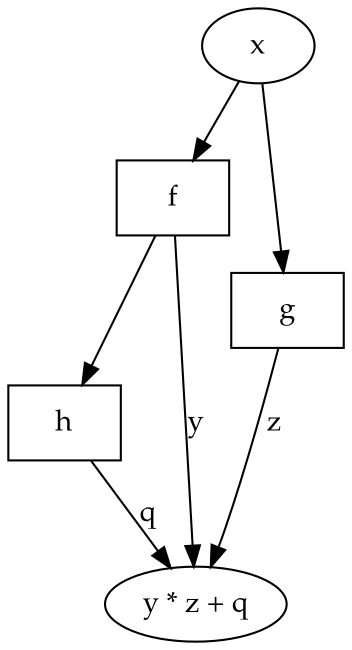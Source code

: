 
digraph {

    node [shape=box, fontname="palatino"] ;
    edge [fontname="palatino"] ;


    x [shape=oval] ;
    f ;
    g ;
    h ;
    r [shape=oval, label = "y * z + q"] ;

    x -> f ;
    f -> r [label = "y"] ;
    x -> g ;
    f -> h ;
    h -> r [label = "q"] ;
    g -> r [label = "z"] ;

}
